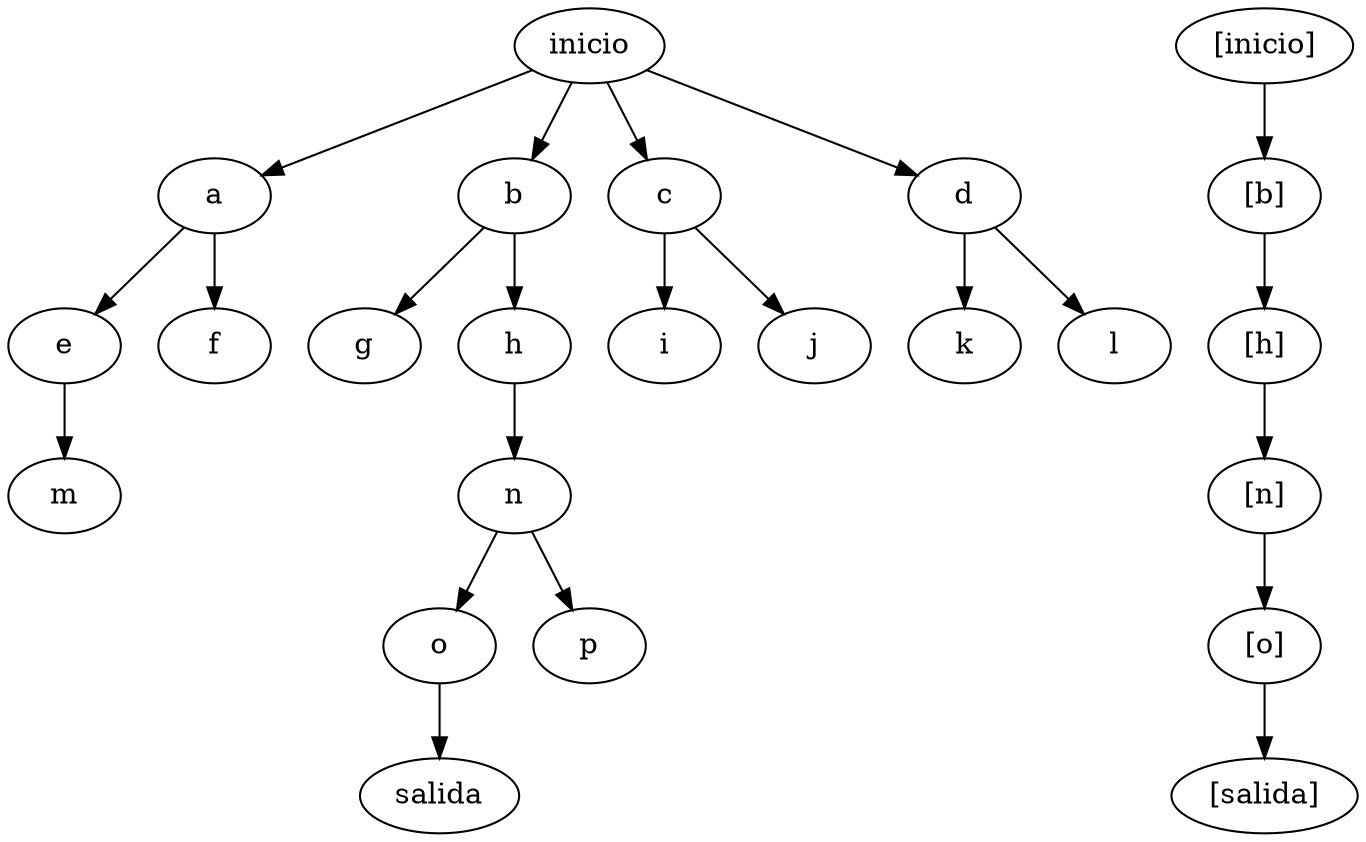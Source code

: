 digraph G {
	inicio -> a
	inicio -> b
	inicio -> c
	inicio -> d
	a -> e
	a -> f
	e -> m
	b -> g
	b -> h
	h -> n
	n -> o
	o -> salida
	n -> p
	c -> i
	c -> j
	d -> k
	d -> l
	"[inicio]" -> "[b]"
	"[b]" -> "[h]"
	"[h]" -> "[n]"
	"[n]" -> "[o]"
	"[o]" -> "[salida]"
}
